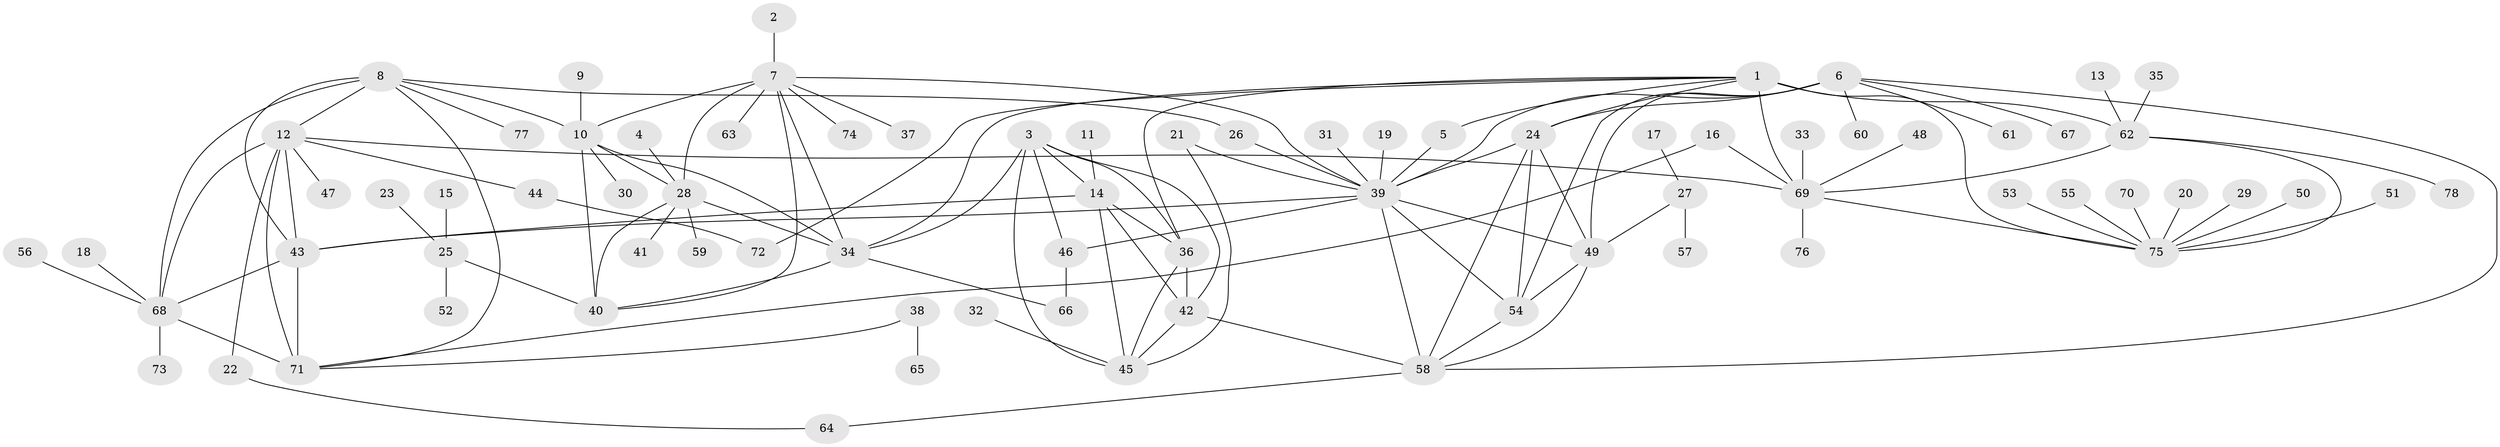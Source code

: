 // original degree distribution, {7: 0.03875968992248062, 6: 0.015503875968992248, 8: 0.06976744186046512, 11: 0.015503875968992248, 13: 0.007751937984496124, 5: 0.023255813953488372, 15: 0.007751937984496124, 9: 0.05426356589147287, 10: 0.007751937984496124, 1: 0.5891472868217055, 2: 0.12403100775193798, 4: 0.007751937984496124, 3: 0.03875968992248062}
// Generated by graph-tools (version 1.1) at 2025/37/03/04/25 23:37:37]
// undirected, 78 vertices, 122 edges
graph export_dot {
  node [color=gray90,style=filled];
  1;
  2;
  3;
  4;
  5;
  6;
  7;
  8;
  9;
  10;
  11;
  12;
  13;
  14;
  15;
  16;
  17;
  18;
  19;
  20;
  21;
  22;
  23;
  24;
  25;
  26;
  27;
  28;
  29;
  30;
  31;
  32;
  33;
  34;
  35;
  36;
  37;
  38;
  39;
  40;
  41;
  42;
  43;
  44;
  45;
  46;
  47;
  48;
  49;
  50;
  51;
  52;
  53;
  54;
  55;
  56;
  57;
  58;
  59;
  60;
  61;
  62;
  63;
  64;
  65;
  66;
  67;
  68;
  69;
  70;
  71;
  72;
  73;
  74;
  75;
  76;
  77;
  78;
  1 -- 5 [weight=1.0];
  1 -- 24 [weight=1.0];
  1 -- 34 [weight=1.0];
  1 -- 36 [weight=1.0];
  1 -- 62 [weight=4.0];
  1 -- 69 [weight=2.0];
  1 -- 72 [weight=1.0];
  1 -- 75 [weight=2.0];
  2 -- 7 [weight=1.0];
  3 -- 14 [weight=1.0];
  3 -- 34 [weight=1.0];
  3 -- 36 [weight=1.0];
  3 -- 42 [weight=1.0];
  3 -- 45 [weight=2.0];
  3 -- 46 [weight=1.0];
  4 -- 28 [weight=1.0];
  5 -- 39 [weight=1.0];
  6 -- 24 [weight=1.0];
  6 -- 39 [weight=1.0];
  6 -- 49 [weight=1.0];
  6 -- 54 [weight=1.0];
  6 -- 58 [weight=1.0];
  6 -- 60 [weight=1.0];
  6 -- 61 [weight=1.0];
  6 -- 67 [weight=1.0];
  7 -- 10 [weight=1.0];
  7 -- 28 [weight=2.0];
  7 -- 34 [weight=1.0];
  7 -- 37 [weight=1.0];
  7 -- 39 [weight=1.0];
  7 -- 40 [weight=1.0];
  7 -- 63 [weight=1.0];
  7 -- 74 [weight=1.0];
  8 -- 10 [weight=1.0];
  8 -- 12 [weight=1.0];
  8 -- 26 [weight=1.0];
  8 -- 43 [weight=1.0];
  8 -- 68 [weight=2.0];
  8 -- 71 [weight=1.0];
  8 -- 77 [weight=1.0];
  9 -- 10 [weight=1.0];
  10 -- 28 [weight=2.0];
  10 -- 30 [weight=1.0];
  10 -- 34 [weight=1.0];
  10 -- 40 [weight=1.0];
  11 -- 14 [weight=1.0];
  12 -- 22 [weight=1.0];
  12 -- 43 [weight=1.0];
  12 -- 44 [weight=1.0];
  12 -- 47 [weight=1.0];
  12 -- 68 [weight=2.0];
  12 -- 69 [weight=1.0];
  12 -- 71 [weight=1.0];
  13 -- 62 [weight=1.0];
  14 -- 36 [weight=1.0];
  14 -- 42 [weight=1.0];
  14 -- 43 [weight=1.0];
  14 -- 45 [weight=2.0];
  15 -- 25 [weight=1.0];
  16 -- 69 [weight=1.0];
  16 -- 71 [weight=1.0];
  17 -- 27 [weight=1.0];
  18 -- 68 [weight=1.0];
  19 -- 39 [weight=1.0];
  20 -- 75 [weight=1.0];
  21 -- 39 [weight=1.0];
  21 -- 45 [weight=1.0];
  22 -- 64 [weight=1.0];
  23 -- 25 [weight=1.0];
  24 -- 39 [weight=1.0];
  24 -- 49 [weight=1.0];
  24 -- 54 [weight=1.0];
  24 -- 58 [weight=1.0];
  25 -- 40 [weight=1.0];
  25 -- 52 [weight=1.0];
  26 -- 39 [weight=1.0];
  27 -- 49 [weight=1.0];
  27 -- 57 [weight=1.0];
  28 -- 34 [weight=2.0];
  28 -- 40 [weight=2.0];
  28 -- 41 [weight=1.0];
  28 -- 59 [weight=1.0];
  29 -- 75 [weight=1.0];
  31 -- 39 [weight=1.0];
  32 -- 45 [weight=1.0];
  33 -- 69 [weight=1.0];
  34 -- 40 [weight=1.0];
  34 -- 66 [weight=1.0];
  35 -- 62 [weight=1.0];
  36 -- 42 [weight=1.0];
  36 -- 45 [weight=2.0];
  38 -- 65 [weight=1.0];
  38 -- 71 [weight=1.0];
  39 -- 43 [weight=1.0];
  39 -- 46 [weight=1.0];
  39 -- 49 [weight=1.0];
  39 -- 54 [weight=1.0];
  39 -- 58 [weight=1.0];
  42 -- 45 [weight=2.0];
  42 -- 58 [weight=1.0];
  43 -- 68 [weight=2.0];
  43 -- 71 [weight=1.0];
  44 -- 72 [weight=1.0];
  46 -- 66 [weight=1.0];
  48 -- 69 [weight=1.0];
  49 -- 54 [weight=1.0];
  49 -- 58 [weight=1.0];
  50 -- 75 [weight=1.0];
  51 -- 75 [weight=1.0];
  53 -- 75 [weight=1.0];
  54 -- 58 [weight=1.0];
  55 -- 75 [weight=1.0];
  56 -- 68 [weight=1.0];
  58 -- 64 [weight=1.0];
  62 -- 69 [weight=2.0];
  62 -- 75 [weight=2.0];
  62 -- 78 [weight=1.0];
  68 -- 71 [weight=2.0];
  68 -- 73 [weight=1.0];
  69 -- 75 [weight=1.0];
  69 -- 76 [weight=1.0];
  70 -- 75 [weight=1.0];
}

